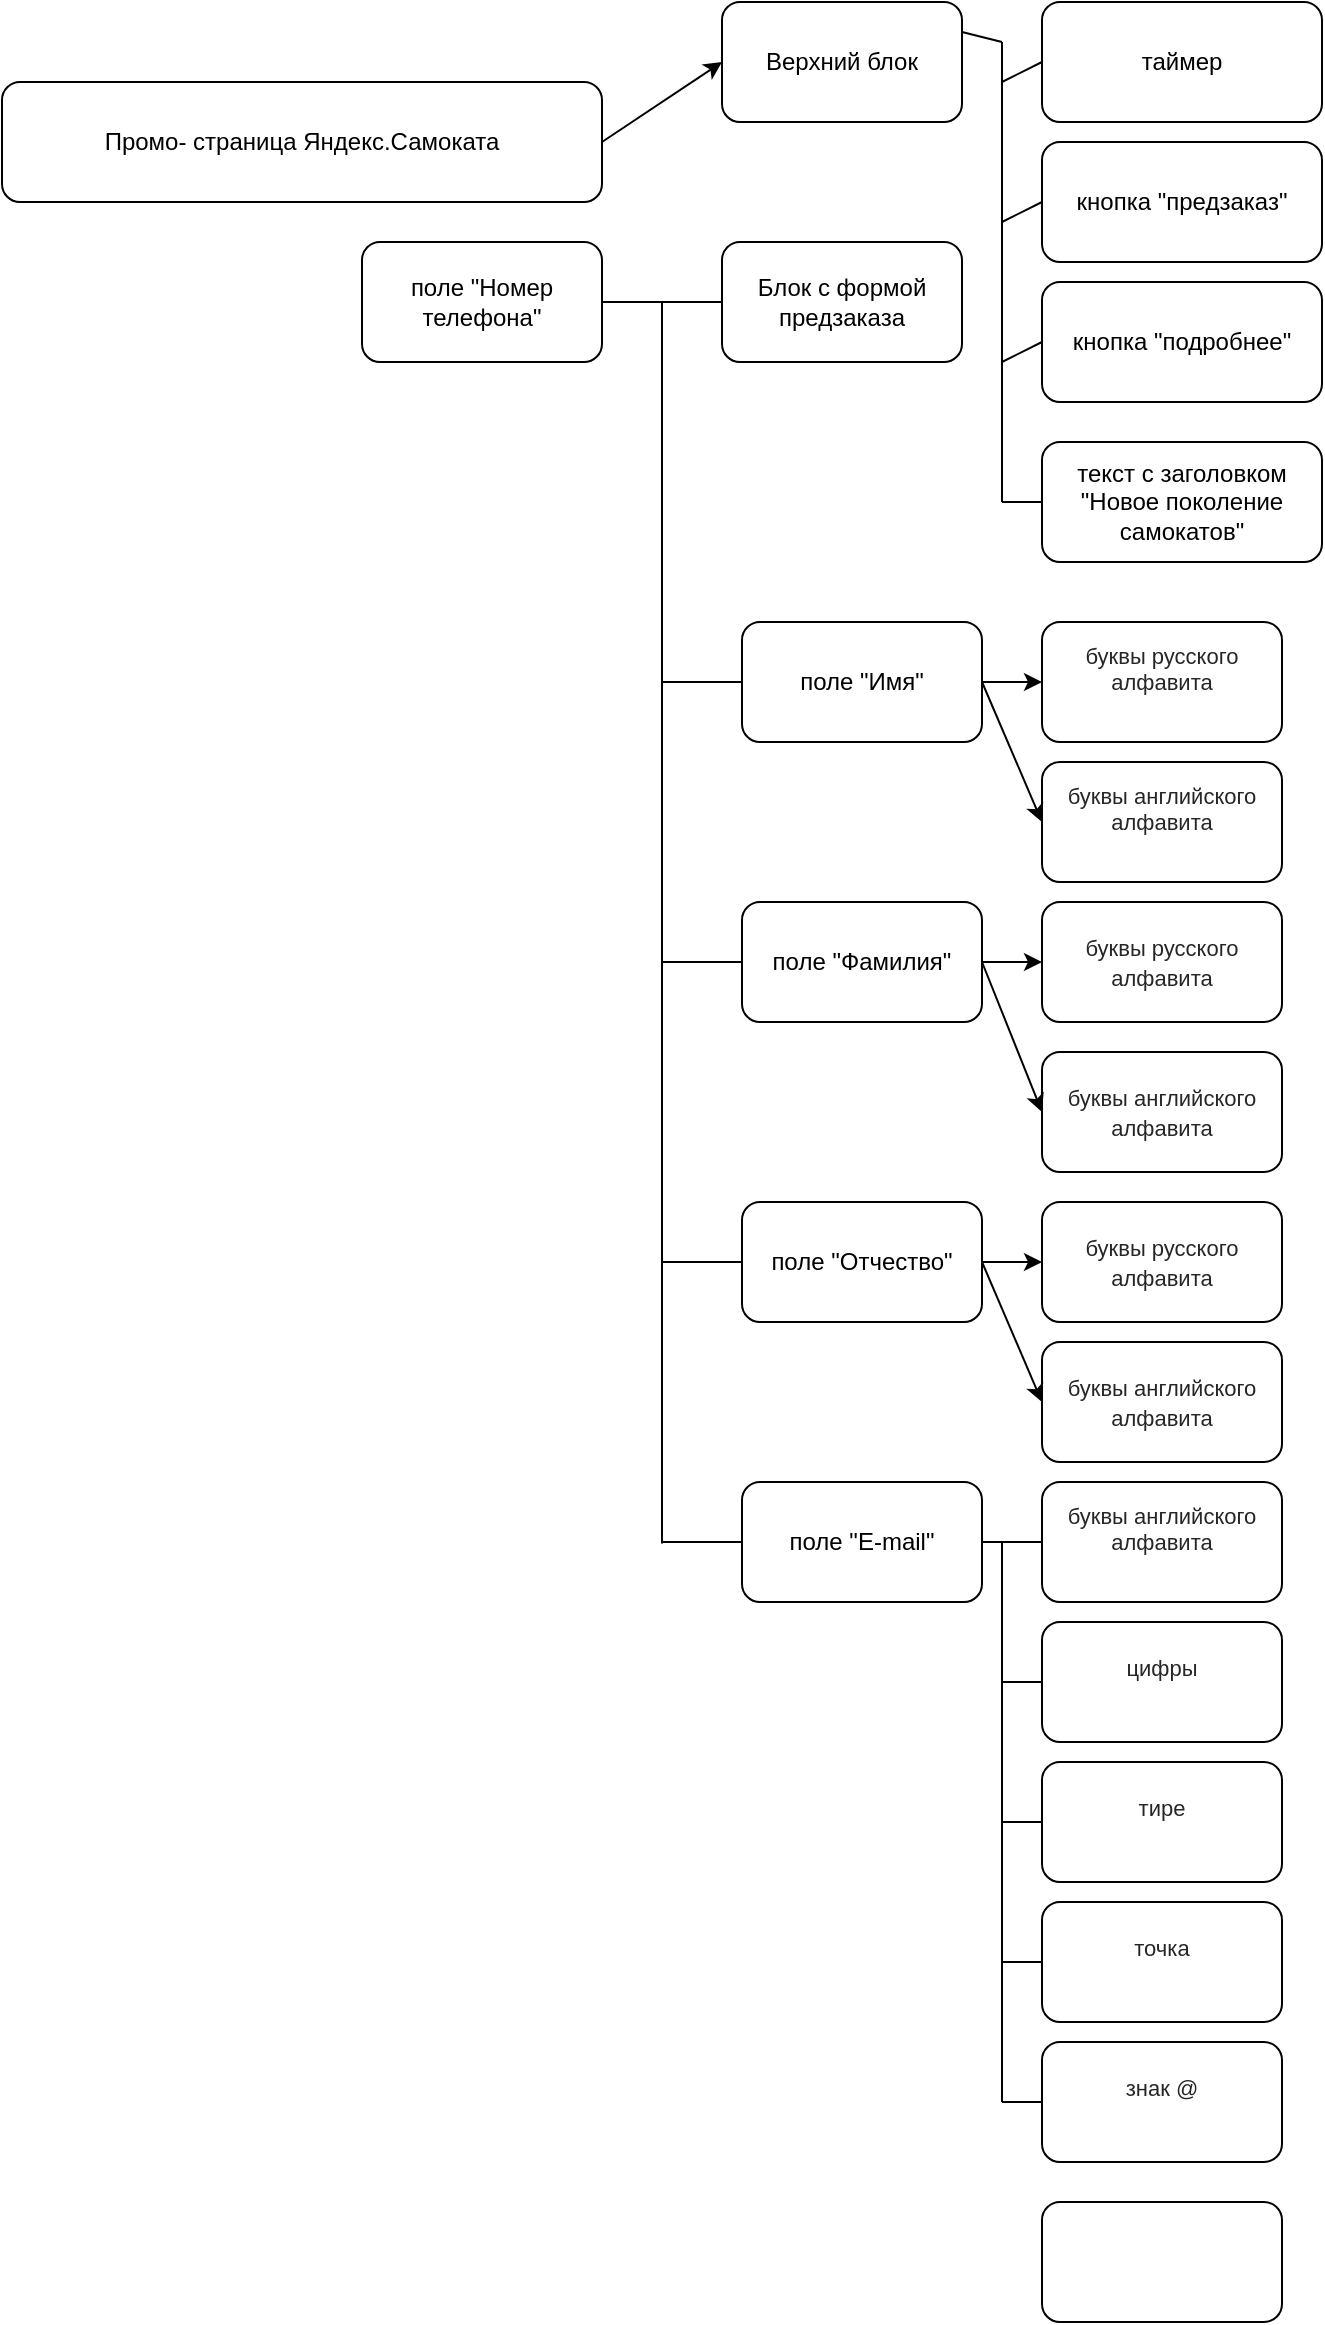 <mxfile version="21.1.9" type="github">
  <diagram name="Страница 1" id="Nme3TuQsUrT5YgdJbHhp">
    <mxGraphModel dx="933" dy="484" grid="1" gridSize="10" guides="1" tooltips="1" connect="1" arrows="1" fold="1" page="1" pageScale="1" pageWidth="827" pageHeight="1169" math="0" shadow="0">
      <root>
        <mxCell id="0" />
        <mxCell id="1" parent="0" />
        <mxCell id="3QerzjUegCOAs92lu3IR-1" value="Промо- страница Яндекс.Самоката" style="rounded=1;whiteSpace=wrap;html=1;" parent="1" vertex="1">
          <mxGeometry y="40" width="300" height="60" as="geometry" />
        </mxCell>
        <mxCell id="3QerzjUegCOAs92lu3IR-2" value="Верхний блок" style="rounded=1;whiteSpace=wrap;html=1;" parent="1" vertex="1">
          <mxGeometry x="360" width="120" height="60" as="geometry" />
        </mxCell>
        <mxCell id="3QerzjUegCOAs92lu3IR-4" value="" style="endArrow=classic;html=1;rounded=0;movable=1;resizable=1;rotatable=1;deletable=1;editable=1;locked=0;connectable=1;exitX=1;exitY=0.5;exitDx=0;exitDy=0;entryX=0;entryY=0.5;entryDx=0;entryDy=0;" parent="1" source="3QerzjUegCOAs92lu3IR-1" target="3QerzjUegCOAs92lu3IR-2" edge="1">
          <mxGeometry width="50" height="50" relative="1" as="geometry">
            <mxPoint x="330" y="50" as="sourcePoint" />
            <mxPoint x="440" y="230" as="targetPoint" />
            <Array as="points" />
          </mxGeometry>
        </mxCell>
        <mxCell id="IJ1anyxn9yxXc2tZ0Vi3-1" value="таймер" style="rounded=1;whiteSpace=wrap;html=1;" vertex="1" parent="1">
          <mxGeometry x="520" width="140" height="60" as="geometry" />
        </mxCell>
        <mxCell id="IJ1anyxn9yxXc2tZ0Vi3-2" value="кнопка &quot;предзаказ&quot;" style="rounded=1;whiteSpace=wrap;html=1;" vertex="1" parent="1">
          <mxGeometry x="520" y="70" width="140" height="60" as="geometry" />
        </mxCell>
        <mxCell id="IJ1anyxn9yxXc2tZ0Vi3-3" value="кнопка &quot;подробнее&quot;" style="rounded=1;whiteSpace=wrap;html=1;" vertex="1" parent="1">
          <mxGeometry x="520" y="140" width="140" height="60" as="geometry" />
        </mxCell>
        <mxCell id="IJ1anyxn9yxXc2tZ0Vi3-4" value="текст с заголовком &quot;Новое поколение самокатов&quot;" style="rounded=1;whiteSpace=wrap;html=1;" vertex="1" parent="1">
          <mxGeometry x="520" y="220" width="140" height="60" as="geometry" />
        </mxCell>
        <mxCell id="IJ1anyxn9yxXc2tZ0Vi3-5" value="" style="endArrow=none;html=1;rounded=0;" edge="1" parent="1">
          <mxGeometry width="50" height="50" relative="1" as="geometry">
            <mxPoint x="500" y="250" as="sourcePoint" />
            <mxPoint x="500" y="20" as="targetPoint" />
          </mxGeometry>
        </mxCell>
        <mxCell id="IJ1anyxn9yxXc2tZ0Vi3-7" value="" style="endArrow=none;html=1;rounded=0;exitX=1;exitY=0.25;exitDx=0;exitDy=0;" edge="1" parent="1" source="3QerzjUegCOAs92lu3IR-2">
          <mxGeometry width="50" height="50" relative="1" as="geometry">
            <mxPoint x="390" y="260" as="sourcePoint" />
            <mxPoint x="500" y="20" as="targetPoint" />
            <Array as="points" />
          </mxGeometry>
        </mxCell>
        <mxCell id="IJ1anyxn9yxXc2tZ0Vi3-8" value="" style="endArrow=none;html=1;rounded=0;entryX=0;entryY=0.5;entryDx=0;entryDy=0;" edge="1" parent="1" target="IJ1anyxn9yxXc2tZ0Vi3-1">
          <mxGeometry width="50" height="50" relative="1" as="geometry">
            <mxPoint x="500" y="40" as="sourcePoint" />
            <mxPoint x="440" y="210" as="targetPoint" />
          </mxGeometry>
        </mxCell>
        <mxCell id="IJ1anyxn9yxXc2tZ0Vi3-9" value="" style="endArrow=none;html=1;rounded=0;entryX=0;entryY=0.5;entryDx=0;entryDy=0;" edge="1" parent="1" target="IJ1anyxn9yxXc2tZ0Vi3-2">
          <mxGeometry width="50" height="50" relative="1" as="geometry">
            <mxPoint x="500" y="110" as="sourcePoint" />
            <mxPoint x="440" y="210" as="targetPoint" />
          </mxGeometry>
        </mxCell>
        <mxCell id="IJ1anyxn9yxXc2tZ0Vi3-10" value="" style="endArrow=none;html=1;rounded=0;entryX=0;entryY=0.5;entryDx=0;entryDy=0;" edge="1" parent="1" target="IJ1anyxn9yxXc2tZ0Vi3-3">
          <mxGeometry width="50" height="50" relative="1" as="geometry">
            <mxPoint x="500" y="180" as="sourcePoint" />
            <mxPoint x="440" y="210" as="targetPoint" />
          </mxGeometry>
        </mxCell>
        <mxCell id="IJ1anyxn9yxXc2tZ0Vi3-11" value="" style="endArrow=none;html=1;rounded=0;entryX=0;entryY=0.5;entryDx=0;entryDy=0;" edge="1" parent="1" target="IJ1anyxn9yxXc2tZ0Vi3-4">
          <mxGeometry width="50" height="50" relative="1" as="geometry">
            <mxPoint x="500" y="250" as="sourcePoint" />
            <mxPoint x="440" y="210" as="targetPoint" />
          </mxGeometry>
        </mxCell>
        <mxCell id="IJ1anyxn9yxXc2tZ0Vi3-12" value="&#xa;&lt;span style=&quot;color: rgba(0, 0, 0, 0.85); font-family: &amp;quot;YS Text&amp;quot;, Arial, Helvetica, sans-serif; font-size: 11px; font-style: normal; font-variant-ligatures: normal; font-variant-caps: normal; font-weight: 400; letter-spacing: normal; orphans: 2; text-align: left; text-indent: 0px; text-transform: none; widows: 2; word-spacing: 0px; -webkit-text-stroke-width: 0px; background-color: rgb(255, 255, 255); text-decoration-thickness: initial; text-decoration-style: initial; text-decoration-color: initial; float: none; display: inline !important;&quot;&gt;буквы русского алфавита&lt;/span&gt;&#xa;&#xa;" style="rounded=1;whiteSpace=wrap;html=1;fontSize=11;" vertex="1" parent="1">
          <mxGeometry x="520" y="310" width="120" height="60" as="geometry" />
        </mxCell>
        <mxCell id="IJ1anyxn9yxXc2tZ0Vi3-13" value="&#xa;&lt;span style=&quot;color: rgba(0, 0, 0, 0.85); font-family: &amp;quot;YS Text&amp;quot;, Arial, Helvetica, sans-serif; font-size: 11px; font-style: normal; font-variant-ligatures: normal; font-variant-caps: normal; font-weight: 400; letter-spacing: normal; orphans: 2; text-align: left; text-indent: 0px; text-transform: none; widows: 2; word-spacing: 0px; -webkit-text-stroke-width: 0px; background-color: rgb(255, 255, 255); text-decoration-thickness: initial; text-decoration-style: initial; text-decoration-color: initial; float: none; display: inline !important;&quot;&gt;буквы английского алфавита&lt;/span&gt;&#xa;&#xa;" style="rounded=1;whiteSpace=wrap;html=1;fontSize=11;" vertex="1" parent="1">
          <mxGeometry x="520" y="380" width="120" height="60" as="geometry" />
        </mxCell>
        <mxCell id="IJ1anyxn9yxXc2tZ0Vi3-14" value="&#xa;&lt;br style=&quot;border-color: var(--border-color); color: rgb(0, 0, 0); font-family: Helvetica; font-size: 11px; font-style: normal; font-variant-ligatures: normal; font-variant-caps: normal; font-weight: 400; letter-spacing: normal; orphans: 2; text-align: center; text-indent: 0px; text-transform: none; widows: 2; word-spacing: 0px; -webkit-text-stroke-width: 0px; background-color: rgb(251, 251, 251); text-decoration-thickness: initial; text-decoration-style: initial; text-decoration-color: initial;&quot;&gt;&lt;span style=&quot;border-color: var(--border-color); font-size: 11px; font-style: normal; font-variant-ligatures: normal; font-variant-caps: normal; font-weight: 400; letter-spacing: normal; orphans: 2; text-indent: 0px; text-transform: none; widows: 2; word-spacing: 0px; -webkit-text-stroke-width: 0px; text-decoration-thickness: initial; text-decoration-style: initial; text-decoration-color: initial; color: rgba(0, 0, 0, 0.85); font-family: &amp;quot;YS Text&amp;quot;, Arial, Helvetica, sans-serif; text-align: left; background-color: rgb(255, 255, 255); float: none; display: inline !important;&quot;&gt;буквы русского алфавита&lt;/span&gt;&lt;br style=&quot;border-color: var(--border-color); color: rgb(0, 0, 0); font-family: Helvetica; font-size: 11px; font-style: normal; font-variant-ligatures: normal; font-variant-caps: normal; font-weight: 400; letter-spacing: normal; orphans: 2; text-align: center; text-indent: 0px; text-transform: none; widows: 2; word-spacing: 0px; -webkit-text-stroke-width: 0px; background-color: rgb(251, 251, 251); text-decoration-thickness: initial; text-decoration-style: initial; text-decoration-color: initial;&quot;&gt;&#xa;&#xa;" style="rounded=1;whiteSpace=wrap;html=1;" vertex="1" parent="1">
          <mxGeometry x="520" y="450" width="120" height="60" as="geometry" />
        </mxCell>
        <mxCell id="IJ1anyxn9yxXc2tZ0Vi3-15" value="&#xa;&lt;br style=&quot;border-color: var(--border-color); color: rgb(0, 0, 0); font-family: Helvetica; font-size: 11px; font-style: normal; font-variant-ligatures: normal; font-variant-caps: normal; font-weight: 400; letter-spacing: normal; orphans: 2; text-align: center; text-indent: 0px; text-transform: none; widows: 2; word-spacing: 0px; -webkit-text-stroke-width: 0px; background-color: rgb(251, 251, 251); text-decoration-thickness: initial; text-decoration-style: initial; text-decoration-color: initial;&quot;&gt;&lt;span style=&quot;border-color: var(--border-color); font-size: 11px; font-style: normal; font-variant-ligatures: normal; font-variant-caps: normal; font-weight: 400; letter-spacing: normal; orphans: 2; text-indent: 0px; text-transform: none; widows: 2; word-spacing: 0px; -webkit-text-stroke-width: 0px; text-decoration-thickness: initial; text-decoration-style: initial; text-decoration-color: initial; color: rgba(0, 0, 0, 0.85); font-family: &amp;quot;YS Text&amp;quot;, Arial, Helvetica, sans-serif; text-align: left; background-color: rgb(255, 255, 255); float: none; display: inline !important;&quot;&gt;буквы английского алфавита&lt;/span&gt;&lt;br style=&quot;border-color: var(--border-color); color: rgb(0, 0, 0); font-family: Helvetica; font-size: 11px; font-style: normal; font-variant-ligatures: normal; font-variant-caps: normal; font-weight: 400; letter-spacing: normal; orphans: 2; text-align: center; text-indent: 0px; text-transform: none; widows: 2; word-spacing: 0px; -webkit-text-stroke-width: 0px; background-color: rgb(251, 251, 251); text-decoration-thickness: initial; text-decoration-style: initial; text-decoration-color: initial;&quot;&gt;&#xa;&#xa;" style="rounded=1;whiteSpace=wrap;html=1;" vertex="1" parent="1">
          <mxGeometry x="520" y="525" width="120" height="60" as="geometry" />
        </mxCell>
        <mxCell id="IJ1anyxn9yxXc2tZ0Vi3-16" value="&#xa;&lt;br style=&quot;border-color: var(--border-color); color: rgb(0, 0, 0); font-family: Helvetica; font-size: 12px; font-style: normal; font-variant-ligatures: normal; font-variant-caps: normal; font-weight: 400; letter-spacing: normal; orphans: 2; text-align: center; text-indent: 0px; text-transform: none; widows: 2; word-spacing: 0px; -webkit-text-stroke-width: 0px; background-color: rgb(251, 251, 251); text-decoration-thickness: initial; text-decoration-style: initial; text-decoration-color: initial;&quot;&gt;&lt;br style=&quot;border-color: var(--border-color); color: rgb(0, 0, 0); font-family: Helvetica; font-style: normal; font-variant-ligatures: normal; font-variant-caps: normal; font-weight: 400; letter-spacing: normal; orphans: 2; text-align: center; text-indent: 0px; text-transform: none; widows: 2; word-spacing: 0px; -webkit-text-stroke-width: 0px; text-decoration-thickness: initial; text-decoration-style: initial; text-decoration-color: initial; font-size: 11px; background-color: rgb(251, 251, 251);&quot;&gt;&lt;span style=&quot;border-color: var(--border-color); font-style: normal; font-variant-ligatures: normal; font-variant-caps: normal; font-weight: 400; letter-spacing: normal; orphans: 2; text-indent: 0px; text-transform: none; widows: 2; word-spacing: 0px; -webkit-text-stroke-width: 0px; text-decoration-thickness: initial; text-decoration-style: initial; text-decoration-color: initial; font-size: 11px; color: rgba(0, 0, 0, 0.85); font-family: &amp;quot;YS Text&amp;quot;, Arial, Helvetica, sans-serif; text-align: left; background-color: rgb(255, 255, 255); float: none; display: inline !important;&quot;&gt;буквы русского алфавита&lt;/span&gt;&lt;br style=&quot;border-color: var(--border-color); color: rgb(0, 0, 0); font-family: Helvetica; font-style: normal; font-variant-ligatures: normal; font-variant-caps: normal; font-weight: 400; letter-spacing: normal; orphans: 2; text-align: center; text-indent: 0px; text-transform: none; widows: 2; word-spacing: 0px; -webkit-text-stroke-width: 0px; text-decoration-thickness: initial; text-decoration-style: initial; text-decoration-color: initial; font-size: 11px; background-color: rgb(251, 251, 251);&quot;&gt;&lt;br style=&quot;border-color: var(--border-color); color: rgb(0, 0, 0); font-family: Helvetica; font-size: 12px; font-style: normal; font-variant-ligatures: normal; font-variant-caps: normal; font-weight: 400; letter-spacing: normal; orphans: 2; text-align: center; text-indent: 0px; text-transform: none; widows: 2; word-spacing: 0px; -webkit-text-stroke-width: 0px; background-color: rgb(251, 251, 251); text-decoration-thickness: initial; text-decoration-style: initial; text-decoration-color: initial;&quot;&gt;&#xa;&#xa;" style="rounded=1;whiteSpace=wrap;html=1;" vertex="1" parent="1">
          <mxGeometry x="520" y="600" width="120" height="60" as="geometry" />
        </mxCell>
        <mxCell id="IJ1anyxn9yxXc2tZ0Vi3-17" value="&#xa;&lt;br style=&quot;border-color: var(--border-color); color: rgb(0, 0, 0); font-family: Helvetica; font-size: 12px; font-style: normal; font-variant-ligatures: normal; font-variant-caps: normal; font-weight: 400; letter-spacing: normal; orphans: 2; text-align: center; text-indent: 0px; text-transform: none; widows: 2; word-spacing: 0px; -webkit-text-stroke-width: 0px; background-color: rgb(251, 251, 251); text-decoration-thickness: initial; text-decoration-style: initial; text-decoration-color: initial;&quot;&gt;&lt;br style=&quot;border-color: var(--border-color); color: rgb(0, 0, 0); font-family: Helvetica; font-style: normal; font-variant-ligatures: normal; font-variant-caps: normal; font-weight: 400; letter-spacing: normal; orphans: 2; text-align: center; text-indent: 0px; text-transform: none; widows: 2; word-spacing: 0px; -webkit-text-stroke-width: 0px; text-decoration-thickness: initial; text-decoration-style: initial; text-decoration-color: initial; font-size: 11px; background-color: rgb(251, 251, 251);&quot;&gt;&lt;span style=&quot;border-color: var(--border-color); font-style: normal; font-variant-ligatures: normal; font-variant-caps: normal; font-weight: 400; letter-spacing: normal; orphans: 2; text-indent: 0px; text-transform: none; widows: 2; word-spacing: 0px; -webkit-text-stroke-width: 0px; text-decoration-thickness: initial; text-decoration-style: initial; text-decoration-color: initial; font-size: 11px; color: rgba(0, 0, 0, 0.85); font-family: &amp;quot;YS Text&amp;quot;, Arial, Helvetica, sans-serif; text-align: left; background-color: rgb(255, 255, 255); float: none; display: inline !important;&quot;&gt;буквы английского алфавита&lt;/span&gt;&lt;br style=&quot;border-color: var(--border-color); color: rgb(0, 0, 0); font-family: Helvetica; font-style: normal; font-variant-ligatures: normal; font-variant-caps: normal; font-weight: 400; letter-spacing: normal; orphans: 2; text-align: center; text-indent: 0px; text-transform: none; widows: 2; word-spacing: 0px; -webkit-text-stroke-width: 0px; text-decoration-thickness: initial; text-decoration-style: initial; text-decoration-color: initial; font-size: 11px; background-color: rgb(251, 251, 251);&quot;&gt;&lt;br style=&quot;border-color: var(--border-color); color: rgb(0, 0, 0); font-family: Helvetica; font-size: 12px; font-style: normal; font-variant-ligatures: normal; font-variant-caps: normal; font-weight: 400; letter-spacing: normal; orphans: 2; text-align: center; text-indent: 0px; text-transform: none; widows: 2; word-spacing: 0px; -webkit-text-stroke-width: 0px; background-color: rgb(251, 251, 251); text-decoration-thickness: initial; text-decoration-style: initial; text-decoration-color: initial;&quot;&gt;&#xa;&#xa;" style="rounded=1;whiteSpace=wrap;html=1;" vertex="1" parent="1">
          <mxGeometry x="520" y="670" width="120" height="60" as="geometry" />
        </mxCell>
        <mxCell id="IJ1anyxn9yxXc2tZ0Vi3-18" value="поле &quot;Имя&quot;" style="rounded=1;whiteSpace=wrap;html=1;" vertex="1" parent="1">
          <mxGeometry x="370" y="310" width="120" height="60" as="geometry" />
        </mxCell>
        <mxCell id="IJ1anyxn9yxXc2tZ0Vi3-19" value="поле &quot;Фамилия&quot;" style="rounded=1;whiteSpace=wrap;html=1;" vertex="1" parent="1">
          <mxGeometry x="370" y="450" width="120" height="60" as="geometry" />
        </mxCell>
        <mxCell id="IJ1anyxn9yxXc2tZ0Vi3-20" value="поле &quot;Отчество&quot;" style="rounded=1;whiteSpace=wrap;html=1;" vertex="1" parent="1">
          <mxGeometry x="370" y="600" width="120" height="60" as="geometry" />
        </mxCell>
        <mxCell id="IJ1anyxn9yxXc2tZ0Vi3-22" value="" style="endArrow=classic;html=1;rounded=0;entryX=0;entryY=0.5;entryDx=0;entryDy=0;exitX=1;exitY=0.5;exitDx=0;exitDy=0;" edge="1" parent="1" source="IJ1anyxn9yxXc2tZ0Vi3-18" target="IJ1anyxn9yxXc2tZ0Vi3-12">
          <mxGeometry width="50" height="50" relative="1" as="geometry">
            <mxPoint x="310" y="470" as="sourcePoint" />
            <mxPoint x="360" y="420" as="targetPoint" />
          </mxGeometry>
        </mxCell>
        <mxCell id="IJ1anyxn9yxXc2tZ0Vi3-23" value="" style="endArrow=classic;html=1;rounded=0;entryX=0;entryY=0.5;entryDx=0;entryDy=0;exitX=1;exitY=0.5;exitDx=0;exitDy=0;" edge="1" parent="1" source="IJ1anyxn9yxXc2tZ0Vi3-18" target="IJ1anyxn9yxXc2tZ0Vi3-13">
          <mxGeometry width="50" height="50" relative="1" as="geometry">
            <mxPoint x="310" y="470" as="sourcePoint" />
            <mxPoint x="360" y="420" as="targetPoint" />
          </mxGeometry>
        </mxCell>
        <mxCell id="IJ1anyxn9yxXc2tZ0Vi3-24" value="" style="endArrow=classic;html=1;rounded=0;entryX=0;entryY=0.5;entryDx=0;entryDy=0;exitX=1;exitY=0.5;exitDx=0;exitDy=0;" edge="1" parent="1" source="IJ1anyxn9yxXc2tZ0Vi3-19" target="IJ1anyxn9yxXc2tZ0Vi3-14">
          <mxGeometry width="50" height="50" relative="1" as="geometry">
            <mxPoint x="310" y="470" as="sourcePoint" />
            <mxPoint x="360" y="420" as="targetPoint" />
          </mxGeometry>
        </mxCell>
        <mxCell id="IJ1anyxn9yxXc2tZ0Vi3-25" value="" style="endArrow=classic;html=1;rounded=0;entryX=0;entryY=0.5;entryDx=0;entryDy=0;exitX=1;exitY=0.5;exitDx=0;exitDy=0;" edge="1" parent="1" source="IJ1anyxn9yxXc2tZ0Vi3-19" target="IJ1anyxn9yxXc2tZ0Vi3-15">
          <mxGeometry width="50" height="50" relative="1" as="geometry">
            <mxPoint x="310" y="470" as="sourcePoint" />
            <mxPoint x="360" y="420" as="targetPoint" />
          </mxGeometry>
        </mxCell>
        <mxCell id="IJ1anyxn9yxXc2tZ0Vi3-26" value="" style="endArrow=classic;html=1;rounded=0;entryX=0;entryY=0.5;entryDx=0;entryDy=0;exitX=1;exitY=0.5;exitDx=0;exitDy=0;" edge="1" parent="1" source="IJ1anyxn9yxXc2tZ0Vi3-20" target="IJ1anyxn9yxXc2tZ0Vi3-16">
          <mxGeometry width="50" height="50" relative="1" as="geometry">
            <mxPoint x="310" y="470" as="sourcePoint" />
            <mxPoint x="360" y="420" as="targetPoint" />
          </mxGeometry>
        </mxCell>
        <mxCell id="IJ1anyxn9yxXc2tZ0Vi3-27" value="" style="endArrow=classic;html=1;rounded=0;entryX=0;entryY=0.5;entryDx=0;entryDy=0;exitX=1;exitY=0.5;exitDx=0;exitDy=0;" edge="1" parent="1" source="IJ1anyxn9yxXc2tZ0Vi3-20" target="IJ1anyxn9yxXc2tZ0Vi3-17">
          <mxGeometry width="50" height="50" relative="1" as="geometry">
            <mxPoint x="310" y="670" as="sourcePoint" />
            <mxPoint x="360" y="620" as="targetPoint" />
          </mxGeometry>
        </mxCell>
        <mxCell id="IJ1anyxn9yxXc2tZ0Vi3-28" value="Блок с формой предзаказа&lt;br&gt;" style="rounded=1;whiteSpace=wrap;html=1;" vertex="1" parent="1">
          <mxGeometry x="360" y="120" width="120" height="60" as="geometry" />
        </mxCell>
        <mxCell id="IJ1anyxn9yxXc2tZ0Vi3-29" value="&#xa;&lt;span style=&quot;color: rgba(0, 0, 0, 0.85); font-family: &amp;quot;YS Text&amp;quot;, Arial, Helvetica, sans-serif; font-size: 11px; font-style: normal; font-variant-ligatures: normal; font-variant-caps: normal; font-weight: 400; letter-spacing: normal; orphans: 2; text-align: left; text-indent: 0px; text-transform: none; widows: 2; word-spacing: 0px; -webkit-text-stroke-width: 0px; background-color: rgb(255, 255, 255); text-decoration-thickness: initial; text-decoration-style: initial; text-decoration-color: initial; float: none; display: inline !important;&quot;&gt;буквы английского алфавита&lt;/span&gt;&#xa;&#xa;" style="rounded=1;whiteSpace=wrap;html=1;fontSize=11;" vertex="1" parent="1">
          <mxGeometry x="520" y="740" width="120" height="60" as="geometry" />
        </mxCell>
        <mxCell id="IJ1anyxn9yxXc2tZ0Vi3-30" value="&#xa;&lt;span style=&quot;color: rgba(0, 0, 0, 0.85); font-family: &amp;quot;YS Text&amp;quot;, Arial, Helvetica, sans-serif; font-size: 11px; font-style: normal; font-variant-ligatures: normal; font-variant-caps: normal; font-weight: 400; letter-spacing: normal; orphans: 2; text-align: left; text-indent: 0px; text-transform: none; widows: 2; word-spacing: 0px; -webkit-text-stroke-width: 0px; background-color: rgb(255, 255, 255); text-decoration-thickness: initial; text-decoration-style: initial; text-decoration-color: initial; float: none; display: inline !important;&quot;&gt;цифры&lt;/span&gt;&#xa;&#xa;" style="rounded=1;whiteSpace=wrap;html=1;fontSize=11;" vertex="1" parent="1">
          <mxGeometry x="520" y="810" width="120" height="60" as="geometry" />
        </mxCell>
        <mxCell id="IJ1anyxn9yxXc2tZ0Vi3-31" value="&#xa;&lt;span style=&quot;color: rgba(0, 0, 0, 0.85); font-family: &amp;quot;YS Text&amp;quot;, Arial, Helvetica, sans-serif; font-size: 11px; font-style: normal; font-variant-ligatures: normal; font-variant-caps: normal; font-weight: 400; letter-spacing: normal; orphans: 2; text-align: left; text-indent: 0px; text-transform: none; widows: 2; word-spacing: 0px; -webkit-text-stroke-width: 0px; background-color: rgb(255, 255, 255); text-decoration-thickness: initial; text-decoration-style: initial; text-decoration-color: initial; float: none; display: inline !important;&quot;&gt;тире&lt;/span&gt;&#xa;&#xa;" style="rounded=1;whiteSpace=wrap;html=1;fontSize=11;" vertex="1" parent="1">
          <mxGeometry x="520" y="880" width="120" height="60" as="geometry" />
        </mxCell>
        <mxCell id="IJ1anyxn9yxXc2tZ0Vi3-32" value="&#xa;&lt;span style=&quot;color: rgba(0, 0, 0, 0.85); font-family: &amp;quot;YS Text&amp;quot;, Arial, Helvetica, sans-serif; font-size: 11px; font-style: normal; font-variant-ligatures: normal; font-variant-caps: normal; font-weight: 400; letter-spacing: normal; orphans: 2; text-align: left; text-indent: 0px; text-transform: none; widows: 2; word-spacing: 0px; -webkit-text-stroke-width: 0px; background-color: rgb(255, 255, 255); text-decoration-thickness: initial; text-decoration-style: initial; text-decoration-color: initial; float: none; display: inline !important;&quot;&gt;точка&lt;/span&gt;&#xa;&#xa;" style="rounded=1;whiteSpace=wrap;html=1;fontSize=11;" vertex="1" parent="1">
          <mxGeometry x="520" y="950" width="120" height="60" as="geometry" />
        </mxCell>
        <mxCell id="IJ1anyxn9yxXc2tZ0Vi3-33" value="&#xa;&lt;span style=&quot;color: rgba(0, 0, 0, 0.85); font-family: &amp;quot;YS Text&amp;quot;, Arial, Helvetica, sans-serif; font-size: 11px; font-style: normal; font-variant-ligatures: normal; font-variant-caps: normal; font-weight: 400; letter-spacing: normal; orphans: 2; text-align: left; text-indent: 0px; text-transform: none; widows: 2; word-spacing: 0px; -webkit-text-stroke-width: 0px; background-color: rgb(255, 255, 255); text-decoration-thickness: initial; text-decoration-style: initial; text-decoration-color: initial; float: none; display: inline !important;&quot;&gt;знак @&lt;/span&gt;&#xa;&#xa;" style="rounded=1;whiteSpace=wrap;html=1;fontSize=11;" vertex="1" parent="1">
          <mxGeometry x="520" y="1020" width="120" height="60" as="geometry" />
        </mxCell>
        <mxCell id="IJ1anyxn9yxXc2tZ0Vi3-34" value="" style="rounded=1;whiteSpace=wrap;html=1;" vertex="1" parent="1">
          <mxGeometry x="520" y="1100" width="120" height="60" as="geometry" />
        </mxCell>
        <mxCell id="IJ1anyxn9yxXc2tZ0Vi3-35" value="поле &quot;E-mail&quot;" style="rounded=1;whiteSpace=wrap;html=1;" vertex="1" parent="1">
          <mxGeometry x="370" y="740" width="120" height="60" as="geometry" />
        </mxCell>
        <mxCell id="IJ1anyxn9yxXc2tZ0Vi3-36" value="" style="endArrow=none;html=1;rounded=0;entryX=1;entryY=0.5;entryDx=0;entryDy=0;exitX=0;exitY=0.5;exitDx=0;exitDy=0;" edge="1" parent="1" source="IJ1anyxn9yxXc2tZ0Vi3-29" target="IJ1anyxn9yxXc2tZ0Vi3-35">
          <mxGeometry width="50" height="50" relative="1" as="geometry">
            <mxPoint x="310" y="930" as="sourcePoint" />
            <mxPoint x="360" y="880" as="targetPoint" />
          </mxGeometry>
        </mxCell>
        <mxCell id="IJ1anyxn9yxXc2tZ0Vi3-37" value="" style="endArrow=none;html=1;rounded=0;" edge="1" parent="1">
          <mxGeometry width="50" height="50" relative="1" as="geometry">
            <mxPoint x="500" y="1050" as="sourcePoint" />
            <mxPoint x="500" y="770" as="targetPoint" />
          </mxGeometry>
        </mxCell>
        <mxCell id="IJ1anyxn9yxXc2tZ0Vi3-38" value="" style="endArrow=none;html=1;rounded=0;entryX=0;entryY=0.5;entryDx=0;entryDy=0;" edge="1" parent="1" target="IJ1anyxn9yxXc2tZ0Vi3-33">
          <mxGeometry width="50" height="50" relative="1" as="geometry">
            <mxPoint x="500" y="1050" as="sourcePoint" />
            <mxPoint x="360" y="980" as="targetPoint" />
          </mxGeometry>
        </mxCell>
        <mxCell id="IJ1anyxn9yxXc2tZ0Vi3-39" value="" style="endArrow=none;html=1;rounded=0;entryX=0;entryY=0.5;entryDx=0;entryDy=0;" edge="1" parent="1" target="IJ1anyxn9yxXc2tZ0Vi3-31">
          <mxGeometry width="50" height="50" relative="1" as="geometry">
            <mxPoint x="500" y="910" as="sourcePoint" />
            <mxPoint x="360" y="980" as="targetPoint" />
          </mxGeometry>
        </mxCell>
        <mxCell id="IJ1anyxn9yxXc2tZ0Vi3-40" value="" style="endArrow=none;html=1;rounded=0;entryX=0;entryY=0.5;entryDx=0;entryDy=0;" edge="1" parent="1" target="IJ1anyxn9yxXc2tZ0Vi3-30">
          <mxGeometry width="50" height="50" relative="1" as="geometry">
            <mxPoint x="500" y="840" as="sourcePoint" />
            <mxPoint x="360" y="980" as="targetPoint" />
          </mxGeometry>
        </mxCell>
        <mxCell id="IJ1anyxn9yxXc2tZ0Vi3-42" value="" style="endArrow=none;html=1;rounded=0;entryX=0;entryY=0.5;entryDx=0;entryDy=0;" edge="1" parent="1" target="IJ1anyxn9yxXc2tZ0Vi3-32">
          <mxGeometry width="50" height="50" relative="1" as="geometry">
            <mxPoint x="500" y="980" as="sourcePoint" />
            <mxPoint x="360" y="980" as="targetPoint" />
          </mxGeometry>
        </mxCell>
        <mxCell id="IJ1anyxn9yxXc2tZ0Vi3-43" value="поле &quot;Номер телефона&quot;" style="rounded=1;whiteSpace=wrap;html=1;" vertex="1" parent="1">
          <mxGeometry x="180" y="120" width="120" height="60" as="geometry" />
        </mxCell>
        <mxCell id="IJ1anyxn9yxXc2tZ0Vi3-44" value="" style="endArrow=none;html=1;rounded=0;entryX=0;entryY=0.5;entryDx=0;entryDy=0;exitX=1;exitY=0.5;exitDx=0;exitDy=0;" edge="1" parent="1" source="IJ1anyxn9yxXc2tZ0Vi3-43" target="IJ1anyxn9yxXc2tZ0Vi3-28">
          <mxGeometry width="50" height="50" relative="1" as="geometry">
            <mxPoint x="310" y="230" as="sourcePoint" />
            <mxPoint x="360" y="180" as="targetPoint" />
          </mxGeometry>
        </mxCell>
        <mxCell id="IJ1anyxn9yxXc2tZ0Vi3-45" value="" style="endArrow=none;html=1;rounded=0;" edge="1" parent="1">
          <mxGeometry width="50" height="50" relative="1" as="geometry">
            <mxPoint x="330" y="770.738" as="sourcePoint" />
            <mxPoint x="330" y="150" as="targetPoint" />
          </mxGeometry>
        </mxCell>
        <mxCell id="IJ1anyxn9yxXc2tZ0Vi3-46" value="" style="endArrow=none;html=1;rounded=0;entryX=0;entryY=0.5;entryDx=0;entryDy=0;" edge="1" parent="1" target="IJ1anyxn9yxXc2tZ0Vi3-35">
          <mxGeometry width="50" height="50" relative="1" as="geometry">
            <mxPoint x="330" y="770" as="sourcePoint" />
            <mxPoint x="360" y="560" as="targetPoint" />
          </mxGeometry>
        </mxCell>
        <mxCell id="IJ1anyxn9yxXc2tZ0Vi3-47" value="" style="endArrow=none;html=1;rounded=0;entryX=0;entryY=0.5;entryDx=0;entryDy=0;" edge="1" parent="1" target="IJ1anyxn9yxXc2tZ0Vi3-18">
          <mxGeometry width="50" height="50" relative="1" as="geometry">
            <mxPoint x="330" y="340" as="sourcePoint" />
            <mxPoint x="360" y="560" as="targetPoint" />
          </mxGeometry>
        </mxCell>
        <mxCell id="IJ1anyxn9yxXc2tZ0Vi3-48" value="" style="endArrow=none;html=1;rounded=0;entryX=0;entryY=0.5;entryDx=0;entryDy=0;" edge="1" parent="1" target="IJ1anyxn9yxXc2tZ0Vi3-19">
          <mxGeometry width="50" height="50" relative="1" as="geometry">
            <mxPoint x="330" y="480" as="sourcePoint" />
            <mxPoint x="360" y="560" as="targetPoint" />
          </mxGeometry>
        </mxCell>
        <mxCell id="IJ1anyxn9yxXc2tZ0Vi3-49" value="" style="endArrow=none;html=1;rounded=0;entryX=0;entryY=0.5;entryDx=0;entryDy=0;" edge="1" parent="1" target="IJ1anyxn9yxXc2tZ0Vi3-20">
          <mxGeometry width="50" height="50" relative="1" as="geometry">
            <mxPoint x="330" y="630" as="sourcePoint" />
            <mxPoint x="360" y="560" as="targetPoint" />
          </mxGeometry>
        </mxCell>
      </root>
    </mxGraphModel>
  </diagram>
</mxfile>
